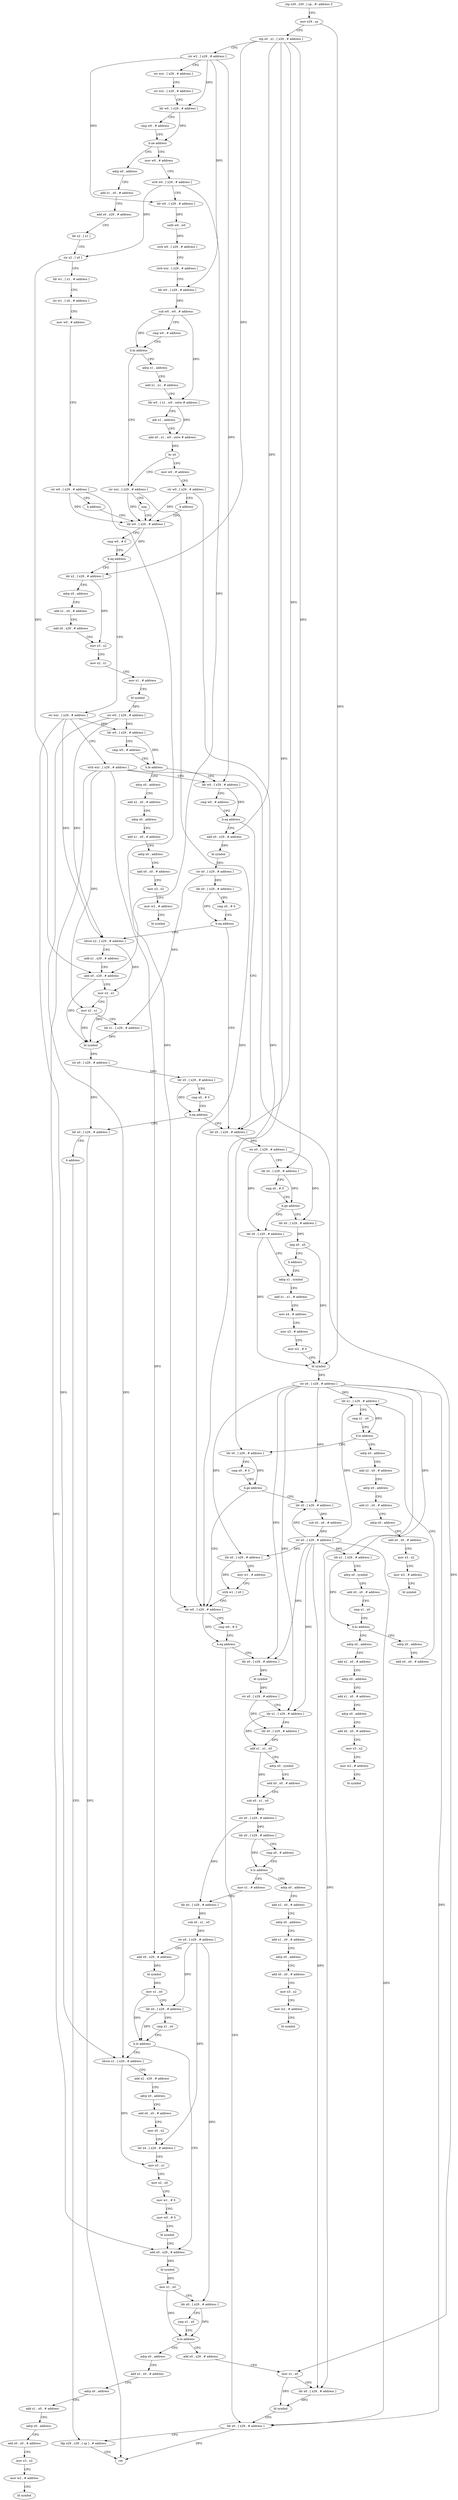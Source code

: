digraph "func" {
"4254460" [label = "stp x29 , x30 , [ sp , #- address ]!" ]
"4254464" [label = "mov x29 , sp" ]
"4254468" [label = "stp x0 , x1 , [ x29 , # address ]" ]
"4254472" [label = "str w2 , [ x29 , # address ]" ]
"4254476" [label = "str wzr , [ x29 , # address ]" ]
"4254480" [label = "str wzr , [ x29 , # address ]" ]
"4254484" [label = "ldr w0 , [ x29 , # address ]" ]
"4254488" [label = "cmp w0 , # address" ]
"4254492" [label = "b.ne address" ]
"4254536" [label = "mov w0 , # address" ]
"4254496" [label = "adrp x0 , address" ]
"4254540" [label = "strb w0 , [ x29 , # address ]" ]
"4254544" [label = "ldr w0 , [ x29 , # address ]" ]
"4254548" [label = "uxtb w0 , w0" ]
"4254552" [label = "strb w0 , [ x29 , # address ]" ]
"4254556" [label = "strb wzr , [ x29 , # address ]" ]
"4254560" [label = "ldr w0 , [ x29 , # address ]" ]
"4254564" [label = "sub w0 , w0 , # address" ]
"4254568" [label = "cmp w0 , # address" ]
"4254572" [label = "b.hi address" ]
"4254612" [label = "str wzr , [ x29 , # address ]" ]
"4254576" [label = "adrp x1 , address" ]
"4254500" [label = "add x1 , x0 , # address" ]
"4254504" [label = "add x0 , x29 , # address" ]
"4254508" [label = "ldr x2 , [ x1 ]" ]
"4254512" [label = "str x2 , [ x0 ]" ]
"4254516" [label = "ldr w1 , [ x1 , # address ]" ]
"4254520" [label = "str w1 , [ x0 , # address ]" ]
"4254524" [label = "mov w0 , # address" ]
"4254528" [label = "str w0 , [ x29 , # address ]" ]
"4254532" [label = "b address" ]
"4254620" [label = "ldr w0 , [ x29 , # address ]" ]
"4254616" [label = "nop" ]
"4254580" [label = "add x1 , x1 , # address" ]
"4254584" [label = "ldr w0 , [ x1 , w0 , uxtw # address ]" ]
"4254588" [label = "adr x1 , address" ]
"4254592" [label = "add x0 , x1 , w0 , sxtw # address" ]
"4254596" [label = "br x0" ]
"4254600" [label = "mov w0 , # address" ]
"4254624" [label = "cmp w0 , # 0" ]
"4254628" [label = "b.eq address" ]
"4254716" [label = "str wzr , [ x29 , # address ]" ]
"4254632" [label = "ldr x2 , [ x29 , # address ]" ]
"4254720" [label = "strb wzr , [ x29 , # address ]" ]
"4254724" [label = "ldr w0 , [ x29 , # address ]" ]
"4254636" [label = "adrp x0 , address" ]
"4254640" [label = "add x1 , x0 , # address" ]
"4254644" [label = "add x0 , x29 , # address" ]
"4254648" [label = "mov x3 , x2" ]
"4254652" [label = "mov x2 , x1" ]
"4254656" [label = "mov x1 , # address" ]
"4254660" [label = "bl symbol" ]
"4254664" [label = "str w0 , [ x29 , # address ]" ]
"4254668" [label = "ldr w0 , [ x29 , # address ]" ]
"4254672" [label = "cmp w0 , # address" ]
"4254676" [label = "b.le address" ]
"4254680" [label = "adrp x0 , address" ]
"4254604" [label = "str w0 , [ x29 , # address ]" ]
"4254608" [label = "b address" ]
"4254812" [label = "ldr x0 , [ x29 , # address ]" ]
"4254816" [label = "str x0 , [ x29 , # address ]" ]
"4254820" [label = "ldr x0 , [ x29 , # address ]" ]
"4254824" [label = "cmp x0 , # 0" ]
"4254828" [label = "b.ge address" ]
"4254844" [label = "ldr x0 , [ x29 , # address ]" ]
"4254832" [label = "ldr x0 , [ x29 , # address ]" ]
"4254736" [label = "add x0 , x29 , # address" ]
"4254740" [label = "bl symbol" ]
"4254744" [label = "str x0 , [ x29 , # address ]" ]
"4254748" [label = "ldr x0 , [ x29 , # address ]" ]
"4254752" [label = "cmp x0 , # 0" ]
"4254756" [label = "b.eq address" ]
"4254760" [label = "ldrsw x2 , [ x29 , # address ]" ]
"4254728" [label = "cmp w0 , # address" ]
"4254732" [label = "b.eq address" ]
"4254684" [label = "add x2 , x0 , # address" ]
"4254688" [label = "adrp x0 , address" ]
"4254692" [label = "add x1 , x0 , # address" ]
"4254696" [label = "adrp x0 , address" ]
"4254700" [label = "add x0 , x0 , # address" ]
"4254704" [label = "mov x3 , x2" ]
"4254708" [label = "mov w2 , # address" ]
"4254712" [label = "bl symbol" ]
"4254848" [label = "adrp x1 , symbol" ]
"4254836" [label = "neg x0 , x0" ]
"4254840" [label = "b address" ]
"4254764" [label = "add x1 , x29 , # address" ]
"4254768" [label = "add x0 , x29 , # address" ]
"4254772" [label = "mov x3 , x2" ]
"4254776" [label = "mov x2 , x1" ]
"4254780" [label = "ldr x1 , [ x29 , # address ]" ]
"4254784" [label = "bl symbol" ]
"4254788" [label = "str x0 , [ x29 , # address ]" ]
"4254792" [label = "ldr x0 , [ x29 , # address ]" ]
"4254796" [label = "cmp x0 , # 0" ]
"4254800" [label = "b.eq address" ]
"4254804" [label = "ldr x0 , [ x29 , # address ]" ]
"4254932" [label = "adrp x0 , address" ]
"4254936" [label = "add x0 , x0 , # address" ]
"4254940" [label = "ldr x1 , [ x29 , # address ]" ]
"4254944" [label = "cmp x1 , x0" ]
"4254948" [label = "b.lo address" ]
"4254988" [label = "ldr x0 , [ x29 , # address ]" ]
"4254952" [label = "adrp x0 , address" ]
"4254896" [label = "adrp x0 , address" ]
"4254900" [label = "add x2 , x0 , # address" ]
"4254904" [label = "adrp x0 , address" ]
"4254908" [label = "add x1 , x0 , # address" ]
"4254912" [label = "adrp x0 , address" ]
"4254916" [label = "add x0 , x0 , # address" ]
"4254920" [label = "mov x3 , x2" ]
"4254924" [label = "mov w2 , # address" ]
"4254928" [label = "bl symbol" ]
"4254852" [label = "add x1 , x1 , # address" ]
"4254856" [label = "mov x4 , # address" ]
"4254860" [label = "mov x3 , # address" ]
"4254864" [label = "mov w2 , # 0" ]
"4254868" [label = "bl symbol" ]
"4254872" [label = "str x0 , [ x29 , # address ]" ]
"4254876" [label = "ldr x1 , [ x29 , # address ]" ]
"4254880" [label = "adrp x0 , symbol" ]
"4254884" [label = "add x0 , x0 , # address" ]
"4254888" [label = "cmp x1 , x0" ]
"4254892" [label = "b.hi address" ]
"4254808" [label = "b address" ]
"4255288" [label = "ldp x29 , x30 , [ sp ] , # address" ]
"4254992" [label = "cmp x0 , # 0" ]
"4254996" [label = "b.ge address" ]
"4255024" [label = "ldr w0 , [ x29 , # address ]" ]
"4255000" [label = "ldr x0 , [ x29 , # address ]" ]
"4254956" [label = "add x2 , x0 , # address" ]
"4254960" [label = "adrp x0 , address" ]
"4254964" [label = "add x1 , x0 , # address" ]
"4254968" [label = "adrp x0 , address" ]
"4254972" [label = "add x0 , x0 , # address" ]
"4254976" [label = "mov x3 , x2" ]
"4254980" [label = "mov w2 , # address" ]
"4254984" [label = "bl symbol" ]
"4255292" [label = "ret" ]
"4255028" [label = "cmp w0 , # 0" ]
"4255032" [label = "b.eq address" ]
"4255284" [label = "ldr x0 , [ x29 , # address ]" ]
"4255036" [label = "ldr x0 , [ x29 , # address ]" ]
"4255004" [label = "sub x0 , x0 , # address" ]
"4255008" [label = "str x0 , [ x29 , # address ]" ]
"4255012" [label = "ldr x0 , [ x29 , # address ]" ]
"4255016" [label = "mov w1 , # address" ]
"4255020" [label = "strb w1 , [ x0 ]" ]
"4255040" [label = "bl symbol" ]
"4255044" [label = "str x0 , [ x29 , # address ]" ]
"4255048" [label = "ldr x1 , [ x29 , # address ]" ]
"4255052" [label = "ldr x0 , [ x29 , # address ]" ]
"4255056" [label = "add x1 , x1 , x0" ]
"4255060" [label = "adrp x0 , symbol" ]
"4255064" [label = "add x0 , x0 , # address" ]
"4255068" [label = "sub x0 , x1 , x0" ]
"4255072" [label = "str x0 , [ x29 , # address ]" ]
"4255076" [label = "ldr x0 , [ x29 , # address ]" ]
"4255080" [label = "cmp x0 , # address" ]
"4255084" [label = "b.ls address" ]
"4255124" [label = "mov x1 , # address" ]
"4255088" [label = "adrp x0 , address" ]
"4255128" [label = "ldr x0 , [ x29 , # address ]" ]
"4255132" [label = "sub x0 , x1 , x0" ]
"4255136" [label = "str x0 , [ x29 , # address ]" ]
"4255140" [label = "add x0 , x29 , # address" ]
"4255144" [label = "bl symbol" ]
"4255148" [label = "mov x1 , x0" ]
"4255152" [label = "ldr x0 , [ x29 , # address ]" ]
"4255156" [label = "cmp x1 , x0" ]
"4255160" [label = "b.lo address" ]
"4255208" [label = "add x0 , x29 , # address" ]
"4255164" [label = "ldrsw x1 , [ x29 , # address ]" ]
"4255092" [label = "add x2 , x0 , # address" ]
"4255096" [label = "adrp x0 , address" ]
"4255100" [label = "add x1 , x0 , # address" ]
"4255104" [label = "adrp x0 , address" ]
"4255108" [label = "add x0 , x0 , # address" ]
"4255112" [label = "mov x3 , x2" ]
"4255116" [label = "mov w2 , # address" ]
"4255120" [label = "bl symbol" ]
"4255212" [label = "bl symbol" ]
"4255216" [label = "mov x1 , x0" ]
"4255220" [label = "ldr x0 , [ x29 , # address ]" ]
"4255224" [label = "cmp x1 , x0" ]
"4255228" [label = "b.lo address" ]
"4255268" [label = "add x0 , x29 , # address" ]
"4255232" [label = "adrp x0 , address" ]
"4255168" [label = "add x2 , x29 , # address" ]
"4255172" [label = "adrp x0 , address" ]
"4255176" [label = "add x0 , x0 , # address" ]
"4255180" [label = "mov x5 , x2" ]
"4255184" [label = "ldr x4 , [ x29 , # address ]" ]
"4255188" [label = "mov x3 , x1" ]
"4255192" [label = "mov x2 , x0" ]
"4255196" [label = "mov w1 , # 0" ]
"4255200" [label = "mov w0 , # 0" ]
"4255204" [label = "bl symbol" ]
"4255272" [label = "mov x1 , x0" ]
"4255276" [label = "ldr x0 , [ x29 , # address ]" ]
"4255280" [label = "bl symbol" ]
"4255236" [label = "add x2 , x0 , # address" ]
"4255240" [label = "adrp x0 , address" ]
"4255244" [label = "add x1 , x0 , # address" ]
"4255248" [label = "adrp x0 , address" ]
"4255252" [label = "add x0 , x0 , # address" ]
"4255256" [label = "mov x3 , x2" ]
"4255260" [label = "mov w2 , # address" ]
"4255264" [label = "bl symbol" ]
"4254460" -> "4254464" [ label = "CFG" ]
"4254464" -> "4254468" [ label = "CFG" ]
"4254464" -> "4254868" [ label = "DFG" ]
"4254468" -> "4254472" [ label = "CFG" ]
"4254468" -> "4254812" [ label = "DFG" ]
"4254468" -> "4254820" [ label = "DFG" ]
"4254468" -> "4254988" [ label = "DFG" ]
"4254468" -> "4254632" [ label = "DFG" ]
"4254468" -> "4254736" [ label = "DFG" ]
"4254472" -> "4254476" [ label = "CFG" ]
"4254472" -> "4254484" [ label = "DFG" ]
"4254472" -> "4254544" [ label = "DFG" ]
"4254472" -> "4254560" [ label = "DFG" ]
"4254472" -> "4254724" [ label = "DFG" ]
"4254476" -> "4254480" [ label = "CFG" ]
"4254480" -> "4254484" [ label = "CFG" ]
"4254484" -> "4254488" [ label = "CFG" ]
"4254484" -> "4254492" [ label = "DFG" ]
"4254488" -> "4254492" [ label = "CFG" ]
"4254492" -> "4254536" [ label = "CFG" ]
"4254492" -> "4254496" [ label = "CFG" ]
"4254536" -> "4254540" [ label = "CFG" ]
"4254496" -> "4254500" [ label = "CFG" ]
"4254540" -> "4254544" [ label = "CFG" ]
"4254540" -> "4254512" [ label = "DFG" ]
"4254540" -> "4254768" [ label = "DFG" ]
"4254544" -> "4254548" [ label = "DFG" ]
"4254548" -> "4254552" [ label = "DFG" ]
"4254552" -> "4254556" [ label = "CFG" ]
"4254556" -> "4254560" [ label = "CFG" ]
"4254560" -> "4254564" [ label = "DFG" ]
"4254564" -> "4254568" [ label = "CFG" ]
"4254564" -> "4254572" [ label = "DFG" ]
"4254564" -> "4254584" [ label = "DFG" ]
"4254568" -> "4254572" [ label = "CFG" ]
"4254572" -> "4254612" [ label = "CFG" ]
"4254572" -> "4254576" [ label = "CFG" ]
"4254612" -> "4254616" [ label = "CFG" ]
"4254612" -> "4254620" [ label = "DFG" ]
"4254612" -> "4255024" [ label = "DFG" ]
"4254576" -> "4254580" [ label = "CFG" ]
"4254500" -> "4254504" [ label = "CFG" ]
"4254504" -> "4254508" [ label = "CFG" ]
"4254508" -> "4254512" [ label = "CFG" ]
"4254512" -> "4254516" [ label = "CFG" ]
"4254512" -> "4254768" [ label = "DFG" ]
"4254516" -> "4254520" [ label = "CFG" ]
"4254520" -> "4254524" [ label = "CFG" ]
"4254524" -> "4254528" [ label = "CFG" ]
"4254528" -> "4254532" [ label = "CFG" ]
"4254528" -> "4254620" [ label = "DFG" ]
"4254528" -> "4255024" [ label = "DFG" ]
"4254532" -> "4254620" [ label = "CFG" ]
"4254620" -> "4254624" [ label = "CFG" ]
"4254620" -> "4254628" [ label = "DFG" ]
"4254616" -> "4254620" [ label = "CFG" ]
"4254580" -> "4254584" [ label = "CFG" ]
"4254584" -> "4254588" [ label = "CFG" ]
"4254584" -> "4254592" [ label = "DFG" ]
"4254588" -> "4254592" [ label = "CFG" ]
"4254592" -> "4254596" [ label = "DFG" ]
"4254596" -> "4254600" [ label = "CFG" ]
"4254596" -> "4254612" [ label = "CFG" ]
"4254600" -> "4254604" [ label = "CFG" ]
"4254624" -> "4254628" [ label = "CFG" ]
"4254628" -> "4254716" [ label = "CFG" ]
"4254628" -> "4254632" [ label = "CFG" ]
"4254716" -> "4254720" [ label = "CFG" ]
"4254716" -> "4254668" [ label = "DFG" ]
"4254716" -> "4254760" [ label = "DFG" ]
"4254716" -> "4255164" [ label = "DFG" ]
"4254632" -> "4254636" [ label = "CFG" ]
"4254632" -> "4254648" [ label = "DFG" ]
"4254720" -> "4254724" [ label = "CFG" ]
"4254720" -> "4254776" [ label = "DFG" ]
"4254720" -> "4255140" [ label = "DFG" ]
"4254720" -> "4255208" [ label = "DFG" ]
"4254720" -> "4255272" [ label = "DFG" ]
"4254724" -> "4254728" [ label = "CFG" ]
"4254724" -> "4254732" [ label = "DFG" ]
"4254636" -> "4254640" [ label = "CFG" ]
"4254640" -> "4254644" [ label = "CFG" ]
"4254644" -> "4254648" [ label = "CFG" ]
"4254648" -> "4254652" [ label = "CFG" ]
"4254652" -> "4254656" [ label = "CFG" ]
"4254656" -> "4254660" [ label = "CFG" ]
"4254660" -> "4254664" [ label = "DFG" ]
"4254664" -> "4254668" [ label = "DFG" ]
"4254664" -> "4254760" [ label = "DFG" ]
"4254664" -> "4255164" [ label = "DFG" ]
"4254668" -> "4254672" [ label = "CFG" ]
"4254668" -> "4254676" [ label = "DFG" ]
"4254672" -> "4254676" [ label = "CFG" ]
"4254676" -> "4254724" [ label = "CFG" ]
"4254676" -> "4254680" [ label = "CFG" ]
"4254680" -> "4254684" [ label = "CFG" ]
"4254604" -> "4254608" [ label = "CFG" ]
"4254604" -> "4254620" [ label = "DFG" ]
"4254604" -> "4255024" [ label = "DFG" ]
"4254608" -> "4254620" [ label = "CFG" ]
"4254812" -> "4254816" [ label = "DFG" ]
"4254816" -> "4254820" [ label = "CFG" ]
"4254816" -> "4254844" [ label = "DFG" ]
"4254816" -> "4254832" [ label = "DFG" ]
"4254820" -> "4254824" [ label = "CFG" ]
"4254820" -> "4254828" [ label = "DFG" ]
"4254824" -> "4254828" [ label = "CFG" ]
"4254828" -> "4254844" [ label = "CFG" ]
"4254828" -> "4254832" [ label = "CFG" ]
"4254844" -> "4254848" [ label = "CFG" ]
"4254844" -> "4254868" [ label = "DFG" ]
"4254832" -> "4254836" [ label = "DFG" ]
"4254736" -> "4254740" [ label = "DFG" ]
"4254740" -> "4254744" [ label = "DFG" ]
"4254744" -> "4254748" [ label = "DFG" ]
"4254744" -> "4254780" [ label = "DFG" ]
"4254748" -> "4254752" [ label = "CFG" ]
"4254748" -> "4254756" [ label = "DFG" ]
"4254752" -> "4254756" [ label = "CFG" ]
"4254756" -> "4254812" [ label = "CFG" ]
"4254756" -> "4254760" [ label = "CFG" ]
"4254760" -> "4254764" [ label = "CFG" ]
"4254760" -> "4254772" [ label = "DFG" ]
"4254728" -> "4254732" [ label = "CFG" ]
"4254732" -> "4254812" [ label = "CFG" ]
"4254732" -> "4254736" [ label = "CFG" ]
"4254684" -> "4254688" [ label = "CFG" ]
"4254688" -> "4254692" [ label = "CFG" ]
"4254692" -> "4254696" [ label = "CFG" ]
"4254696" -> "4254700" [ label = "CFG" ]
"4254700" -> "4254704" [ label = "CFG" ]
"4254704" -> "4254708" [ label = "CFG" ]
"4254708" -> "4254712" [ label = "CFG" ]
"4254848" -> "4254852" [ label = "CFG" ]
"4254836" -> "4254840" [ label = "CFG" ]
"4254836" -> "4254868" [ label = "DFG" ]
"4254840" -> "4254848" [ label = "CFG" ]
"4254764" -> "4254768" [ label = "CFG" ]
"4254768" -> "4254772" [ label = "CFG" ]
"4254768" -> "4254784" [ label = "DFG" ]
"4254772" -> "4254776" [ label = "CFG" ]
"4254772" -> "4254784" [ label = "DFG" ]
"4254776" -> "4254780" [ label = "CFG" ]
"4254776" -> "4254784" [ label = "DFG" ]
"4254780" -> "4254784" [ label = "DFG" ]
"4254784" -> "4254788" [ label = "DFG" ]
"4254788" -> "4254792" [ label = "DFG" ]
"4254788" -> "4254804" [ label = "DFG" ]
"4254792" -> "4254796" [ label = "CFG" ]
"4254792" -> "4254800" [ label = "DFG" ]
"4254796" -> "4254800" [ label = "CFG" ]
"4254800" -> "4254812" [ label = "CFG" ]
"4254800" -> "4254804" [ label = "CFG" ]
"4254804" -> "4254808" [ label = "CFG" ]
"4254804" -> "4255292" [ label = "DFG" ]
"4254932" -> "4254936" [ label = "CFG" ]
"4254936" -> "4254940" [ label = "CFG" ]
"4254940" -> "4254944" [ label = "CFG" ]
"4254940" -> "4254948" [ label = "DFG" ]
"4254944" -> "4254948" [ label = "CFG" ]
"4254948" -> "4254988" [ label = "CFG" ]
"4254948" -> "4254952" [ label = "CFG" ]
"4254988" -> "4254992" [ label = "CFG" ]
"4254988" -> "4254996" [ label = "DFG" ]
"4254952" -> "4254956" [ label = "CFG" ]
"4254896" -> "4254900" [ label = "CFG" ]
"4254900" -> "4254904" [ label = "CFG" ]
"4254904" -> "4254908" [ label = "CFG" ]
"4254908" -> "4254912" [ label = "CFG" ]
"4254912" -> "4254916" [ label = "CFG" ]
"4254916" -> "4254920" [ label = "CFG" ]
"4254920" -> "4254924" [ label = "CFG" ]
"4254924" -> "4254928" [ label = "CFG" ]
"4254852" -> "4254856" [ label = "CFG" ]
"4254856" -> "4254860" [ label = "CFG" ]
"4254860" -> "4254864" [ label = "CFG" ]
"4254864" -> "4254868" [ label = "CFG" ]
"4254868" -> "4254872" [ label = "DFG" ]
"4254872" -> "4254876" [ label = "DFG" ]
"4254872" -> "4254940" [ label = "DFG" ]
"4254872" -> "4255000" [ label = "DFG" ]
"4254872" -> "4255012" [ label = "DFG" ]
"4254872" -> "4255284" [ label = "DFG" ]
"4254872" -> "4255036" [ label = "DFG" ]
"4254872" -> "4255048" [ label = "DFG" ]
"4254872" -> "4255276" [ label = "DFG" ]
"4254876" -> "4254880" [ label = "CFG" ]
"4254876" -> "4254892" [ label = "DFG" ]
"4254880" -> "4254884" [ label = "CFG" ]
"4254884" -> "4254888" [ label = "CFG" ]
"4254888" -> "4254892" [ label = "CFG" ]
"4254892" -> "4254932" [ label = "CFG" ]
"4254892" -> "4254896" [ label = "CFG" ]
"4254808" -> "4255288" [ label = "CFG" ]
"4255288" -> "4255292" [ label = "CFG" ]
"4254992" -> "4254996" [ label = "CFG" ]
"4254996" -> "4255024" [ label = "CFG" ]
"4254996" -> "4255000" [ label = "CFG" ]
"4255024" -> "4255028" [ label = "CFG" ]
"4255024" -> "4255032" [ label = "DFG" ]
"4255000" -> "4255004" [ label = "DFG" ]
"4254956" -> "4254960" [ label = "CFG" ]
"4254960" -> "4254964" [ label = "CFG" ]
"4254964" -> "4254968" [ label = "CFG" ]
"4254968" -> "4254972" [ label = "CFG" ]
"4254972" -> "4254976" [ label = "CFG" ]
"4254976" -> "4254980" [ label = "CFG" ]
"4254980" -> "4254984" [ label = "CFG" ]
"4255028" -> "4255032" [ label = "CFG" ]
"4255032" -> "4255284" [ label = "CFG" ]
"4255032" -> "4255036" [ label = "CFG" ]
"4255284" -> "4255288" [ label = "CFG" ]
"4255284" -> "4255292" [ label = "DFG" ]
"4255036" -> "4255040" [ label = "DFG" ]
"4255004" -> "4255008" [ label = "DFG" ]
"4255008" -> "4255012" [ label = "DFG" ]
"4255008" -> "4254876" [ label = "DFG" ]
"4255008" -> "4254940" [ label = "DFG" ]
"4255008" -> "4255000" [ label = "DFG" ]
"4255008" -> "4255284" [ label = "DFG" ]
"4255008" -> "4255036" [ label = "DFG" ]
"4255008" -> "4255048" [ label = "DFG" ]
"4255008" -> "4255276" [ label = "DFG" ]
"4255012" -> "4255016" [ label = "CFG" ]
"4255012" -> "4255020" [ label = "DFG" ]
"4255016" -> "4255020" [ label = "CFG" ]
"4255020" -> "4255024" [ label = "CFG" ]
"4255040" -> "4255044" [ label = "DFG" ]
"4255044" -> "4255048" [ label = "CFG" ]
"4255044" -> "4255052" [ label = "DFG" ]
"4255048" -> "4255052" [ label = "CFG" ]
"4255048" -> "4255056" [ label = "DFG" ]
"4255052" -> "4255056" [ label = "DFG" ]
"4255056" -> "4255060" [ label = "CFG" ]
"4255056" -> "4255068" [ label = "DFG" ]
"4255060" -> "4255064" [ label = "CFG" ]
"4255064" -> "4255068" [ label = "CFG" ]
"4255068" -> "4255072" [ label = "DFG" ]
"4255072" -> "4255076" [ label = "DFG" ]
"4255072" -> "4255128" [ label = "DFG" ]
"4255076" -> "4255080" [ label = "CFG" ]
"4255076" -> "4255084" [ label = "DFG" ]
"4255080" -> "4255084" [ label = "CFG" ]
"4255084" -> "4255124" [ label = "CFG" ]
"4255084" -> "4255088" [ label = "CFG" ]
"4255124" -> "4255128" [ label = "CFG" ]
"4255088" -> "4255092" [ label = "CFG" ]
"4255128" -> "4255132" [ label = "DFG" ]
"4255132" -> "4255136" [ label = "DFG" ]
"4255136" -> "4255140" [ label = "CFG" ]
"4255136" -> "4255152" [ label = "DFG" ]
"4255136" -> "4255220" [ label = "DFG" ]
"4255136" -> "4255184" [ label = "DFG" ]
"4255140" -> "4255144" [ label = "DFG" ]
"4255144" -> "4255148" [ label = "DFG" ]
"4255148" -> "4255152" [ label = "CFG" ]
"4255148" -> "4255160" [ label = "DFG" ]
"4255152" -> "4255156" [ label = "CFG" ]
"4255152" -> "4255160" [ label = "DFG" ]
"4255156" -> "4255160" [ label = "CFG" ]
"4255160" -> "4255208" [ label = "CFG" ]
"4255160" -> "4255164" [ label = "CFG" ]
"4255208" -> "4255212" [ label = "DFG" ]
"4255164" -> "4255168" [ label = "CFG" ]
"4255164" -> "4255188" [ label = "DFG" ]
"4255092" -> "4255096" [ label = "CFG" ]
"4255096" -> "4255100" [ label = "CFG" ]
"4255100" -> "4255104" [ label = "CFG" ]
"4255104" -> "4255108" [ label = "CFG" ]
"4255108" -> "4255112" [ label = "CFG" ]
"4255112" -> "4255116" [ label = "CFG" ]
"4255116" -> "4255120" [ label = "CFG" ]
"4255212" -> "4255216" [ label = "DFG" ]
"4255216" -> "4255220" [ label = "CFG" ]
"4255216" -> "4255228" [ label = "DFG" ]
"4255220" -> "4255224" [ label = "CFG" ]
"4255220" -> "4255228" [ label = "DFG" ]
"4255224" -> "4255228" [ label = "CFG" ]
"4255228" -> "4255268" [ label = "CFG" ]
"4255228" -> "4255232" [ label = "CFG" ]
"4255268" -> "4255272" [ label = "CFG" ]
"4255232" -> "4255236" [ label = "CFG" ]
"4255168" -> "4255172" [ label = "CFG" ]
"4255172" -> "4255176" [ label = "CFG" ]
"4255176" -> "4255180" [ label = "CFG" ]
"4255180" -> "4255184" [ label = "CFG" ]
"4255184" -> "4255188" [ label = "CFG" ]
"4255188" -> "4255192" [ label = "CFG" ]
"4255192" -> "4255196" [ label = "CFG" ]
"4255196" -> "4255200" [ label = "CFG" ]
"4255200" -> "4255204" [ label = "CFG" ]
"4255204" -> "4255208" [ label = "CFG" ]
"4255272" -> "4255276" [ label = "CFG" ]
"4255272" -> "4255280" [ label = "DFG" ]
"4255276" -> "4255280" [ label = "DFG" ]
"4255280" -> "4255284" [ label = "CFG" ]
"4255236" -> "4255240" [ label = "CFG" ]
"4255240" -> "4255244" [ label = "CFG" ]
"4255244" -> "4255248" [ label = "CFG" ]
"4255248" -> "4255252" [ label = "CFG" ]
"4255252" -> "4255256" [ label = "CFG" ]
"4255256" -> "4255260" [ label = "CFG" ]
"4255260" -> "4255264" [ label = "CFG" ]
}

